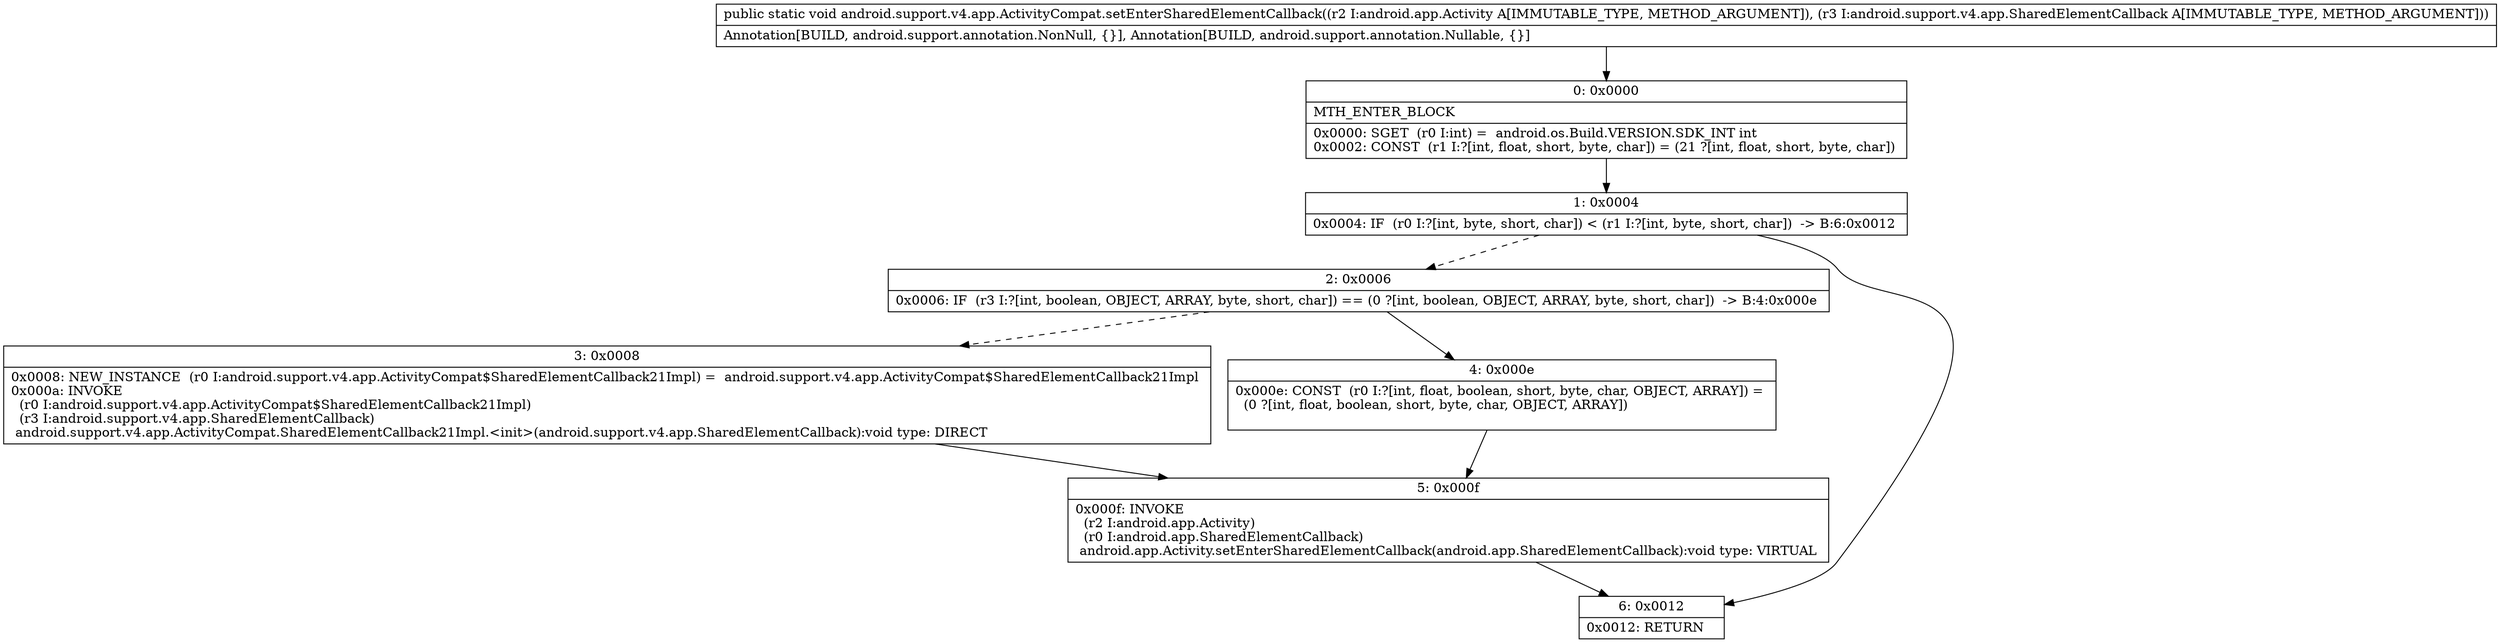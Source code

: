 digraph "CFG forandroid.support.v4.app.ActivityCompat.setEnterSharedElementCallback(Landroid\/app\/Activity;Landroid\/support\/v4\/app\/SharedElementCallback;)V" {
Node_0 [shape=record,label="{0\:\ 0x0000|MTH_ENTER_BLOCK\l|0x0000: SGET  (r0 I:int) =  android.os.Build.VERSION.SDK_INT int \l0x0002: CONST  (r1 I:?[int, float, short, byte, char]) = (21 ?[int, float, short, byte, char]) \l}"];
Node_1 [shape=record,label="{1\:\ 0x0004|0x0004: IF  (r0 I:?[int, byte, short, char]) \< (r1 I:?[int, byte, short, char])  \-\> B:6:0x0012 \l}"];
Node_2 [shape=record,label="{2\:\ 0x0006|0x0006: IF  (r3 I:?[int, boolean, OBJECT, ARRAY, byte, short, char]) == (0 ?[int, boolean, OBJECT, ARRAY, byte, short, char])  \-\> B:4:0x000e \l}"];
Node_3 [shape=record,label="{3\:\ 0x0008|0x0008: NEW_INSTANCE  (r0 I:android.support.v4.app.ActivityCompat$SharedElementCallback21Impl) =  android.support.v4.app.ActivityCompat$SharedElementCallback21Impl \l0x000a: INVOKE  \l  (r0 I:android.support.v4.app.ActivityCompat$SharedElementCallback21Impl)\l  (r3 I:android.support.v4.app.SharedElementCallback)\l android.support.v4.app.ActivityCompat.SharedElementCallback21Impl.\<init\>(android.support.v4.app.SharedElementCallback):void type: DIRECT \l}"];
Node_4 [shape=record,label="{4\:\ 0x000e|0x000e: CONST  (r0 I:?[int, float, boolean, short, byte, char, OBJECT, ARRAY]) = \l  (0 ?[int, float, boolean, short, byte, char, OBJECT, ARRAY])\l \l}"];
Node_5 [shape=record,label="{5\:\ 0x000f|0x000f: INVOKE  \l  (r2 I:android.app.Activity)\l  (r0 I:android.app.SharedElementCallback)\l android.app.Activity.setEnterSharedElementCallback(android.app.SharedElementCallback):void type: VIRTUAL \l}"];
Node_6 [shape=record,label="{6\:\ 0x0012|0x0012: RETURN   \l}"];
MethodNode[shape=record,label="{public static void android.support.v4.app.ActivityCompat.setEnterSharedElementCallback((r2 I:android.app.Activity A[IMMUTABLE_TYPE, METHOD_ARGUMENT]), (r3 I:android.support.v4.app.SharedElementCallback A[IMMUTABLE_TYPE, METHOD_ARGUMENT]))  | Annotation[BUILD, android.support.annotation.NonNull, \{\}], Annotation[BUILD, android.support.annotation.Nullable, \{\}]\l}"];
MethodNode -> Node_0;
Node_0 -> Node_1;
Node_1 -> Node_2[style=dashed];
Node_1 -> Node_6;
Node_2 -> Node_3[style=dashed];
Node_2 -> Node_4;
Node_3 -> Node_5;
Node_4 -> Node_5;
Node_5 -> Node_6;
}

